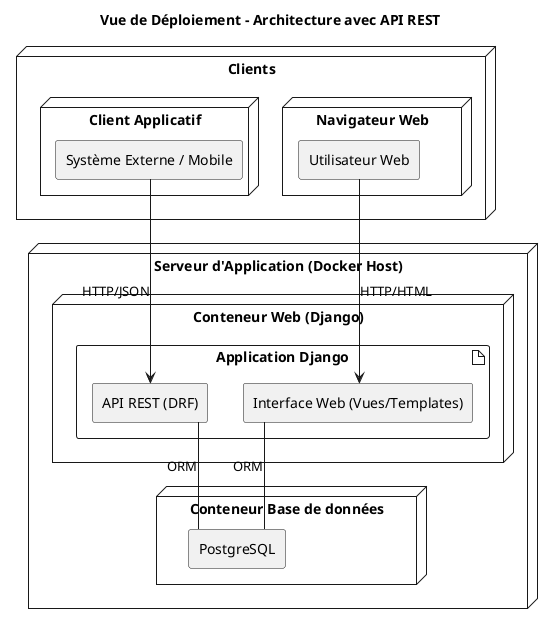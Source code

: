 @startuml vue-deploiement
title Vue de Déploiement - Architecture avec API REST

skinparam linetype ortho
skinparam componentStyle rectangle
skinparam defaultTextAlignment center

node "Clients" {
  node "Navigateur Web" as browser {
    component user as "Utilisateur Web"
  }
  node "Client Applicatif" as api_client {
    component external_system as "Système Externe / Mobile"
  }
}

node "Serveur d'Application (Docker Host)" as docker_host {
  node "Conteneur Web (Django)" as container_web {
    artifact "Application Django" as app_django {
        component web_ui as "Interface Web (Vues/Templates)"
        component rest_api as "API REST (DRF)"
    }
  }

  node "Conteneur Base de données" as container_db {
    component db_postgres as "PostgreSQL"
  }

  rest_api -- db_postgres : ORM
  web_ui -- db_postgres : ORM
}

user -right-> web_ui : HTTP/HTML
external_system -down-> rest_api : HTTP/JSON

@enduml
